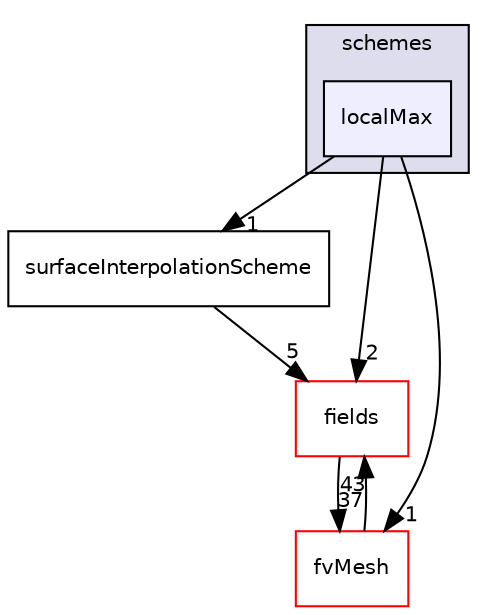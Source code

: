 digraph "src/finiteVolume/interpolation/surfaceInterpolation/schemes/localMax" {
  bgcolor=transparent;
  compound=true
  node [ fontsize="10", fontname="Helvetica"];
  edge [ labelfontsize="10", labelfontname="Helvetica"];
  subgraph clusterdir_deb7d71175aa940c147966c547ebcb7e {
    graph [ bgcolor="#ddddee", pencolor="black", label="schemes" fontname="Helvetica", fontsize="10", URL="dir_deb7d71175aa940c147966c547ebcb7e.html"]
  dir_a67aa0f16f03e8bd179676161adf828d [shape=box, label="localMax", style="filled", fillcolor="#eeeeff", pencolor="black", URL="dir_a67aa0f16f03e8bd179676161adf828d.html"];
  }
  dir_19d3b1afd53ea5e65e1bc53b79dacb85 [shape=box label="surfaceInterpolationScheme" URL="dir_19d3b1afd53ea5e65e1bc53b79dacb85.html"];
  dir_25ab4a83a983f7bb7a38b7f63bb141b7 [shape=box label="fields" color="red" URL="dir_25ab4a83a983f7bb7a38b7f63bb141b7.html"];
  dir_c382fa095c9c33d8673c0dd60aaef275 [shape=box label="fvMesh" color="red" URL="dir_c382fa095c9c33d8673c0dd60aaef275.html"];
  dir_19d3b1afd53ea5e65e1bc53b79dacb85->dir_25ab4a83a983f7bb7a38b7f63bb141b7 [headlabel="5", labeldistance=1.5 headhref="dir_001267_000936.html"];
  dir_25ab4a83a983f7bb7a38b7f63bb141b7->dir_c382fa095c9c33d8673c0dd60aaef275 [headlabel="37", labeldistance=1.5 headhref="dir_000936_001124.html"];
  dir_c382fa095c9c33d8673c0dd60aaef275->dir_25ab4a83a983f7bb7a38b7f63bb141b7 [headlabel="43", labeldistance=1.5 headhref="dir_001124_000936.html"];
  dir_a67aa0f16f03e8bd179676161adf828d->dir_19d3b1afd53ea5e65e1bc53b79dacb85 [headlabel="1", labeldistance=1.5 headhref="dir_001250_001267.html"];
  dir_a67aa0f16f03e8bd179676161adf828d->dir_25ab4a83a983f7bb7a38b7f63bb141b7 [headlabel="2", labeldistance=1.5 headhref="dir_001250_000936.html"];
  dir_a67aa0f16f03e8bd179676161adf828d->dir_c382fa095c9c33d8673c0dd60aaef275 [headlabel="1", labeldistance=1.5 headhref="dir_001250_001124.html"];
}
